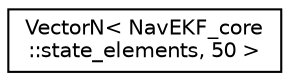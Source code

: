 digraph "Graphical Class Hierarchy"
{
 // INTERACTIVE_SVG=YES
  edge [fontname="Helvetica",fontsize="10",labelfontname="Helvetica",labelfontsize="10"];
  node [fontname="Helvetica",fontsize="10",shape=record];
  rankdir="LR";
  Node1 [label="VectorN\< NavEKF_core\l::state_elements, 50 \>",height=0.2,width=0.4,color="black", fillcolor="white", style="filled",URL="$classVectorN.html"];
}
